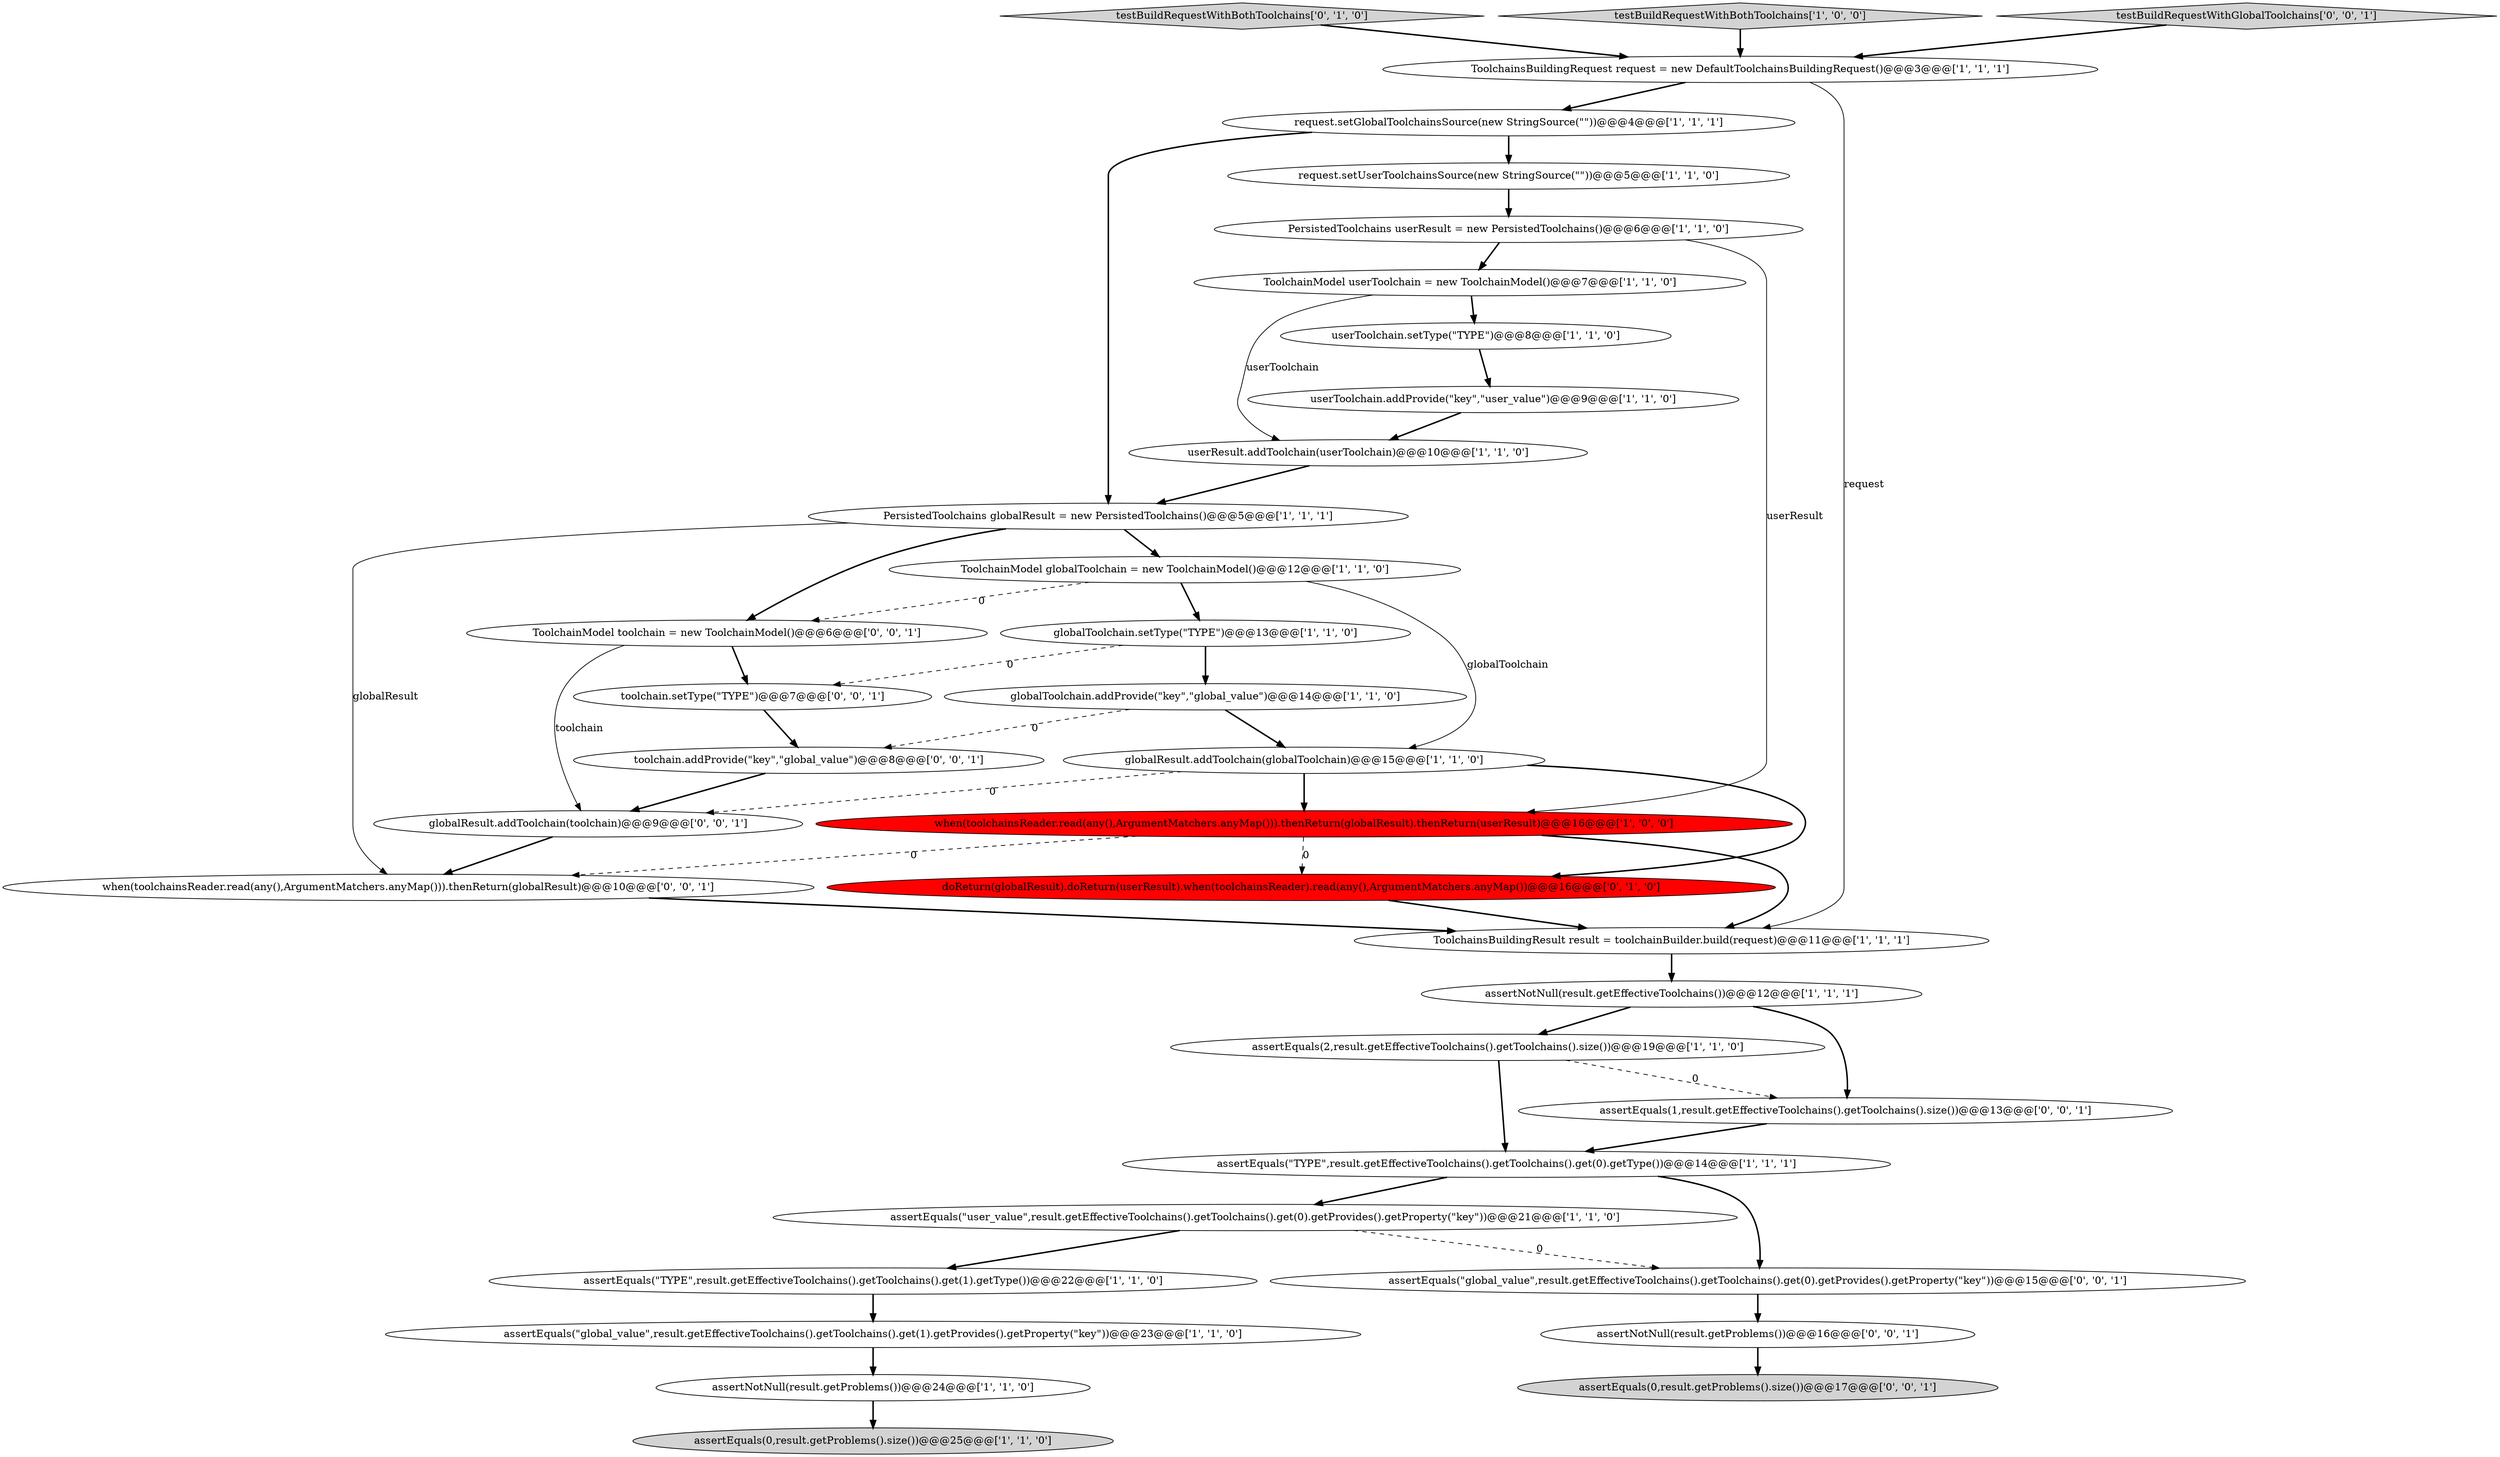 digraph {
4 [style = filled, label = "userResult.addToolchain(userToolchain)@@@10@@@['1', '1', '0']", fillcolor = white, shape = ellipse image = "AAA0AAABBB1BBB"];
9 [style = filled, label = "request.setUserToolchainsSource(new StringSource(\"\"))@@@5@@@['1', '1', '0']", fillcolor = white, shape = ellipse image = "AAA0AAABBB1BBB"];
1 [style = filled, label = "globalResult.addToolchain(globalToolchain)@@@15@@@['1', '1', '0']", fillcolor = white, shape = ellipse image = "AAA0AAABBB1BBB"];
3 [style = filled, label = "assertEquals(\"global_value\",result.getEffectiveToolchains().getToolchains().get(1).getProvides().getProperty(\"key\"))@@@23@@@['1', '1', '0']", fillcolor = white, shape = ellipse image = "AAA0AAABBB1BBB"];
25 [style = filled, label = "doReturn(globalResult).doReturn(userResult).when(toolchainsReader).read(any(),ArgumentMatchers.anyMap())@@@16@@@['0', '1', '0']", fillcolor = red, shape = ellipse image = "AAA1AAABBB2BBB"];
21 [style = filled, label = "assertEquals(\"TYPE\",result.getEffectiveToolchains().getToolchains().get(0).getType())@@@14@@@['1', '1', '1']", fillcolor = white, shape = ellipse image = "AAA0AAABBB1BBB"];
28 [style = filled, label = "assertNotNull(result.getProblems())@@@16@@@['0', '0', '1']", fillcolor = white, shape = ellipse image = "AAA0AAABBB3BBB"];
16 [style = filled, label = "assertNotNull(result.getEffectiveToolchains())@@@12@@@['1', '1', '1']", fillcolor = white, shape = ellipse image = "AAA0AAABBB1BBB"];
23 [style = filled, label = "globalToolchain.addProvide(\"key\",\"global_value\")@@@14@@@['1', '1', '0']", fillcolor = white, shape = ellipse image = "AAA0AAABBB1BBB"];
26 [style = filled, label = "toolchain.addProvide(\"key\",\"global_value\")@@@8@@@['0', '0', '1']", fillcolor = white, shape = ellipse image = "AAA0AAABBB3BBB"];
7 [style = filled, label = "assertEquals(\"user_value\",result.getEffectiveToolchains().getToolchains().get(0).getProvides().getProperty(\"key\"))@@@21@@@['1', '1', '0']", fillcolor = white, shape = ellipse image = "AAA0AAABBB1BBB"];
10 [style = filled, label = "when(toolchainsReader.read(any(),ArgumentMatchers.anyMap())).thenReturn(globalResult).thenReturn(userResult)@@@16@@@['1', '0', '0']", fillcolor = red, shape = ellipse image = "AAA1AAABBB1BBB"];
8 [style = filled, label = "globalToolchain.setType(\"TYPE\")@@@13@@@['1', '1', '0']", fillcolor = white, shape = ellipse image = "AAA0AAABBB1BBB"];
29 [style = filled, label = "toolchain.setType(\"TYPE\")@@@7@@@['0', '0', '1']", fillcolor = white, shape = ellipse image = "AAA0AAABBB3BBB"];
24 [style = filled, label = "testBuildRequestWithBothToolchains['0', '1', '0']", fillcolor = lightgray, shape = diamond image = "AAA0AAABBB2BBB"];
20 [style = filled, label = "request.setGlobalToolchainsSource(new StringSource(\"\"))@@@4@@@['1', '1', '1']", fillcolor = white, shape = ellipse image = "AAA0AAABBB1BBB"];
27 [style = filled, label = "when(toolchainsReader.read(any(),ArgumentMatchers.anyMap())).thenReturn(globalResult)@@@10@@@['0', '0', '1']", fillcolor = white, shape = ellipse image = "AAA0AAABBB3BBB"];
6 [style = filled, label = "ToolchainModel userToolchain = new ToolchainModel()@@@7@@@['1', '1', '0']", fillcolor = white, shape = ellipse image = "AAA0AAABBB1BBB"];
11 [style = filled, label = "assertEquals(2,result.getEffectiveToolchains().getToolchains().size())@@@19@@@['1', '1', '0']", fillcolor = white, shape = ellipse image = "AAA0AAABBB1BBB"];
0 [style = filled, label = "userToolchain.addProvide(\"key\",\"user_value\")@@@9@@@['1', '1', '0']", fillcolor = white, shape = ellipse image = "AAA0AAABBB1BBB"];
14 [style = filled, label = "assertEquals(0,result.getProblems().size())@@@25@@@['1', '1', '0']", fillcolor = lightgray, shape = ellipse image = "AAA0AAABBB1BBB"];
22 [style = filled, label = "PersistedToolchains globalResult = new PersistedToolchains()@@@5@@@['1', '1', '1']", fillcolor = white, shape = ellipse image = "AAA0AAABBB1BBB"];
17 [style = filled, label = "PersistedToolchains userResult = new PersistedToolchains()@@@6@@@['1', '1', '0']", fillcolor = white, shape = ellipse image = "AAA0AAABBB1BBB"];
35 [style = filled, label = "globalResult.addToolchain(toolchain)@@@9@@@['0', '0', '1']", fillcolor = white, shape = ellipse image = "AAA0AAABBB3BBB"];
30 [style = filled, label = "assertEquals(1,result.getEffectiveToolchains().getToolchains().size())@@@13@@@['0', '0', '1']", fillcolor = white, shape = ellipse image = "AAA0AAABBB3BBB"];
32 [style = filled, label = "ToolchainModel toolchain = new ToolchainModel()@@@6@@@['0', '0', '1']", fillcolor = white, shape = ellipse image = "AAA0AAABBB3BBB"];
13 [style = filled, label = "assertEquals(\"TYPE\",result.getEffectiveToolchains().getToolchains().get(1).getType())@@@22@@@['1', '1', '0']", fillcolor = white, shape = ellipse image = "AAA0AAABBB1BBB"];
18 [style = filled, label = "ToolchainsBuildingRequest request = new DefaultToolchainsBuildingRequest()@@@3@@@['1', '1', '1']", fillcolor = white, shape = ellipse image = "AAA0AAABBB1BBB"];
34 [style = filled, label = "assertEquals(0,result.getProblems().size())@@@17@@@['0', '0', '1']", fillcolor = lightgray, shape = ellipse image = "AAA0AAABBB3BBB"];
15 [style = filled, label = "ToolchainsBuildingResult result = toolchainBuilder.build(request)@@@11@@@['1', '1', '1']", fillcolor = white, shape = ellipse image = "AAA0AAABBB1BBB"];
12 [style = filled, label = "ToolchainModel globalToolchain = new ToolchainModel()@@@12@@@['1', '1', '0']", fillcolor = white, shape = ellipse image = "AAA0AAABBB1BBB"];
31 [style = filled, label = "assertEquals(\"global_value\",result.getEffectiveToolchains().getToolchains().get(0).getProvides().getProperty(\"key\"))@@@15@@@['0', '0', '1']", fillcolor = white, shape = ellipse image = "AAA0AAABBB3BBB"];
5 [style = filled, label = "testBuildRequestWithBothToolchains['1', '0', '0']", fillcolor = lightgray, shape = diamond image = "AAA0AAABBB1BBB"];
19 [style = filled, label = "userToolchain.setType(\"TYPE\")@@@8@@@['1', '1', '0']", fillcolor = white, shape = ellipse image = "AAA0AAABBB1BBB"];
2 [style = filled, label = "assertNotNull(result.getProblems())@@@24@@@['1', '1', '0']", fillcolor = white, shape = ellipse image = "AAA0AAABBB1BBB"];
33 [style = filled, label = "testBuildRequestWithGlobalToolchains['0', '0', '1']", fillcolor = lightgray, shape = diamond image = "AAA0AAABBB3BBB"];
7->13 [style = bold, label=""];
12->1 [style = solid, label="globalToolchain"];
35->27 [style = bold, label=""];
16->11 [style = bold, label=""];
10->15 [style = bold, label=""];
1->35 [style = dashed, label="0"];
8->23 [style = bold, label=""];
7->31 [style = dashed, label="0"];
28->34 [style = bold, label=""];
32->35 [style = solid, label="toolchain"];
20->9 [style = bold, label=""];
17->6 [style = bold, label=""];
12->32 [style = dashed, label="0"];
6->4 [style = solid, label="userToolchain"];
11->21 [style = bold, label=""];
9->17 [style = bold, label=""];
22->32 [style = bold, label=""];
5->18 [style = bold, label=""];
6->19 [style = bold, label=""];
23->26 [style = dashed, label="0"];
10->27 [style = dashed, label="0"];
15->16 [style = bold, label=""];
24->18 [style = bold, label=""];
27->15 [style = bold, label=""];
19->0 [style = bold, label=""];
20->22 [style = bold, label=""];
29->26 [style = bold, label=""];
32->29 [style = bold, label=""];
18->15 [style = solid, label="request"];
18->20 [style = bold, label=""];
30->21 [style = bold, label=""];
21->31 [style = bold, label=""];
13->3 [style = bold, label=""];
3->2 [style = bold, label=""];
33->18 [style = bold, label=""];
0->4 [style = bold, label=""];
12->8 [style = bold, label=""];
22->12 [style = bold, label=""];
16->30 [style = bold, label=""];
2->14 [style = bold, label=""];
26->35 [style = bold, label=""];
23->1 [style = bold, label=""];
25->15 [style = bold, label=""];
21->7 [style = bold, label=""];
31->28 [style = bold, label=""];
17->10 [style = solid, label="userResult"];
11->30 [style = dashed, label="0"];
1->10 [style = bold, label=""];
1->25 [style = bold, label=""];
4->22 [style = bold, label=""];
22->27 [style = solid, label="globalResult"];
10->25 [style = dashed, label="0"];
8->29 [style = dashed, label="0"];
}

